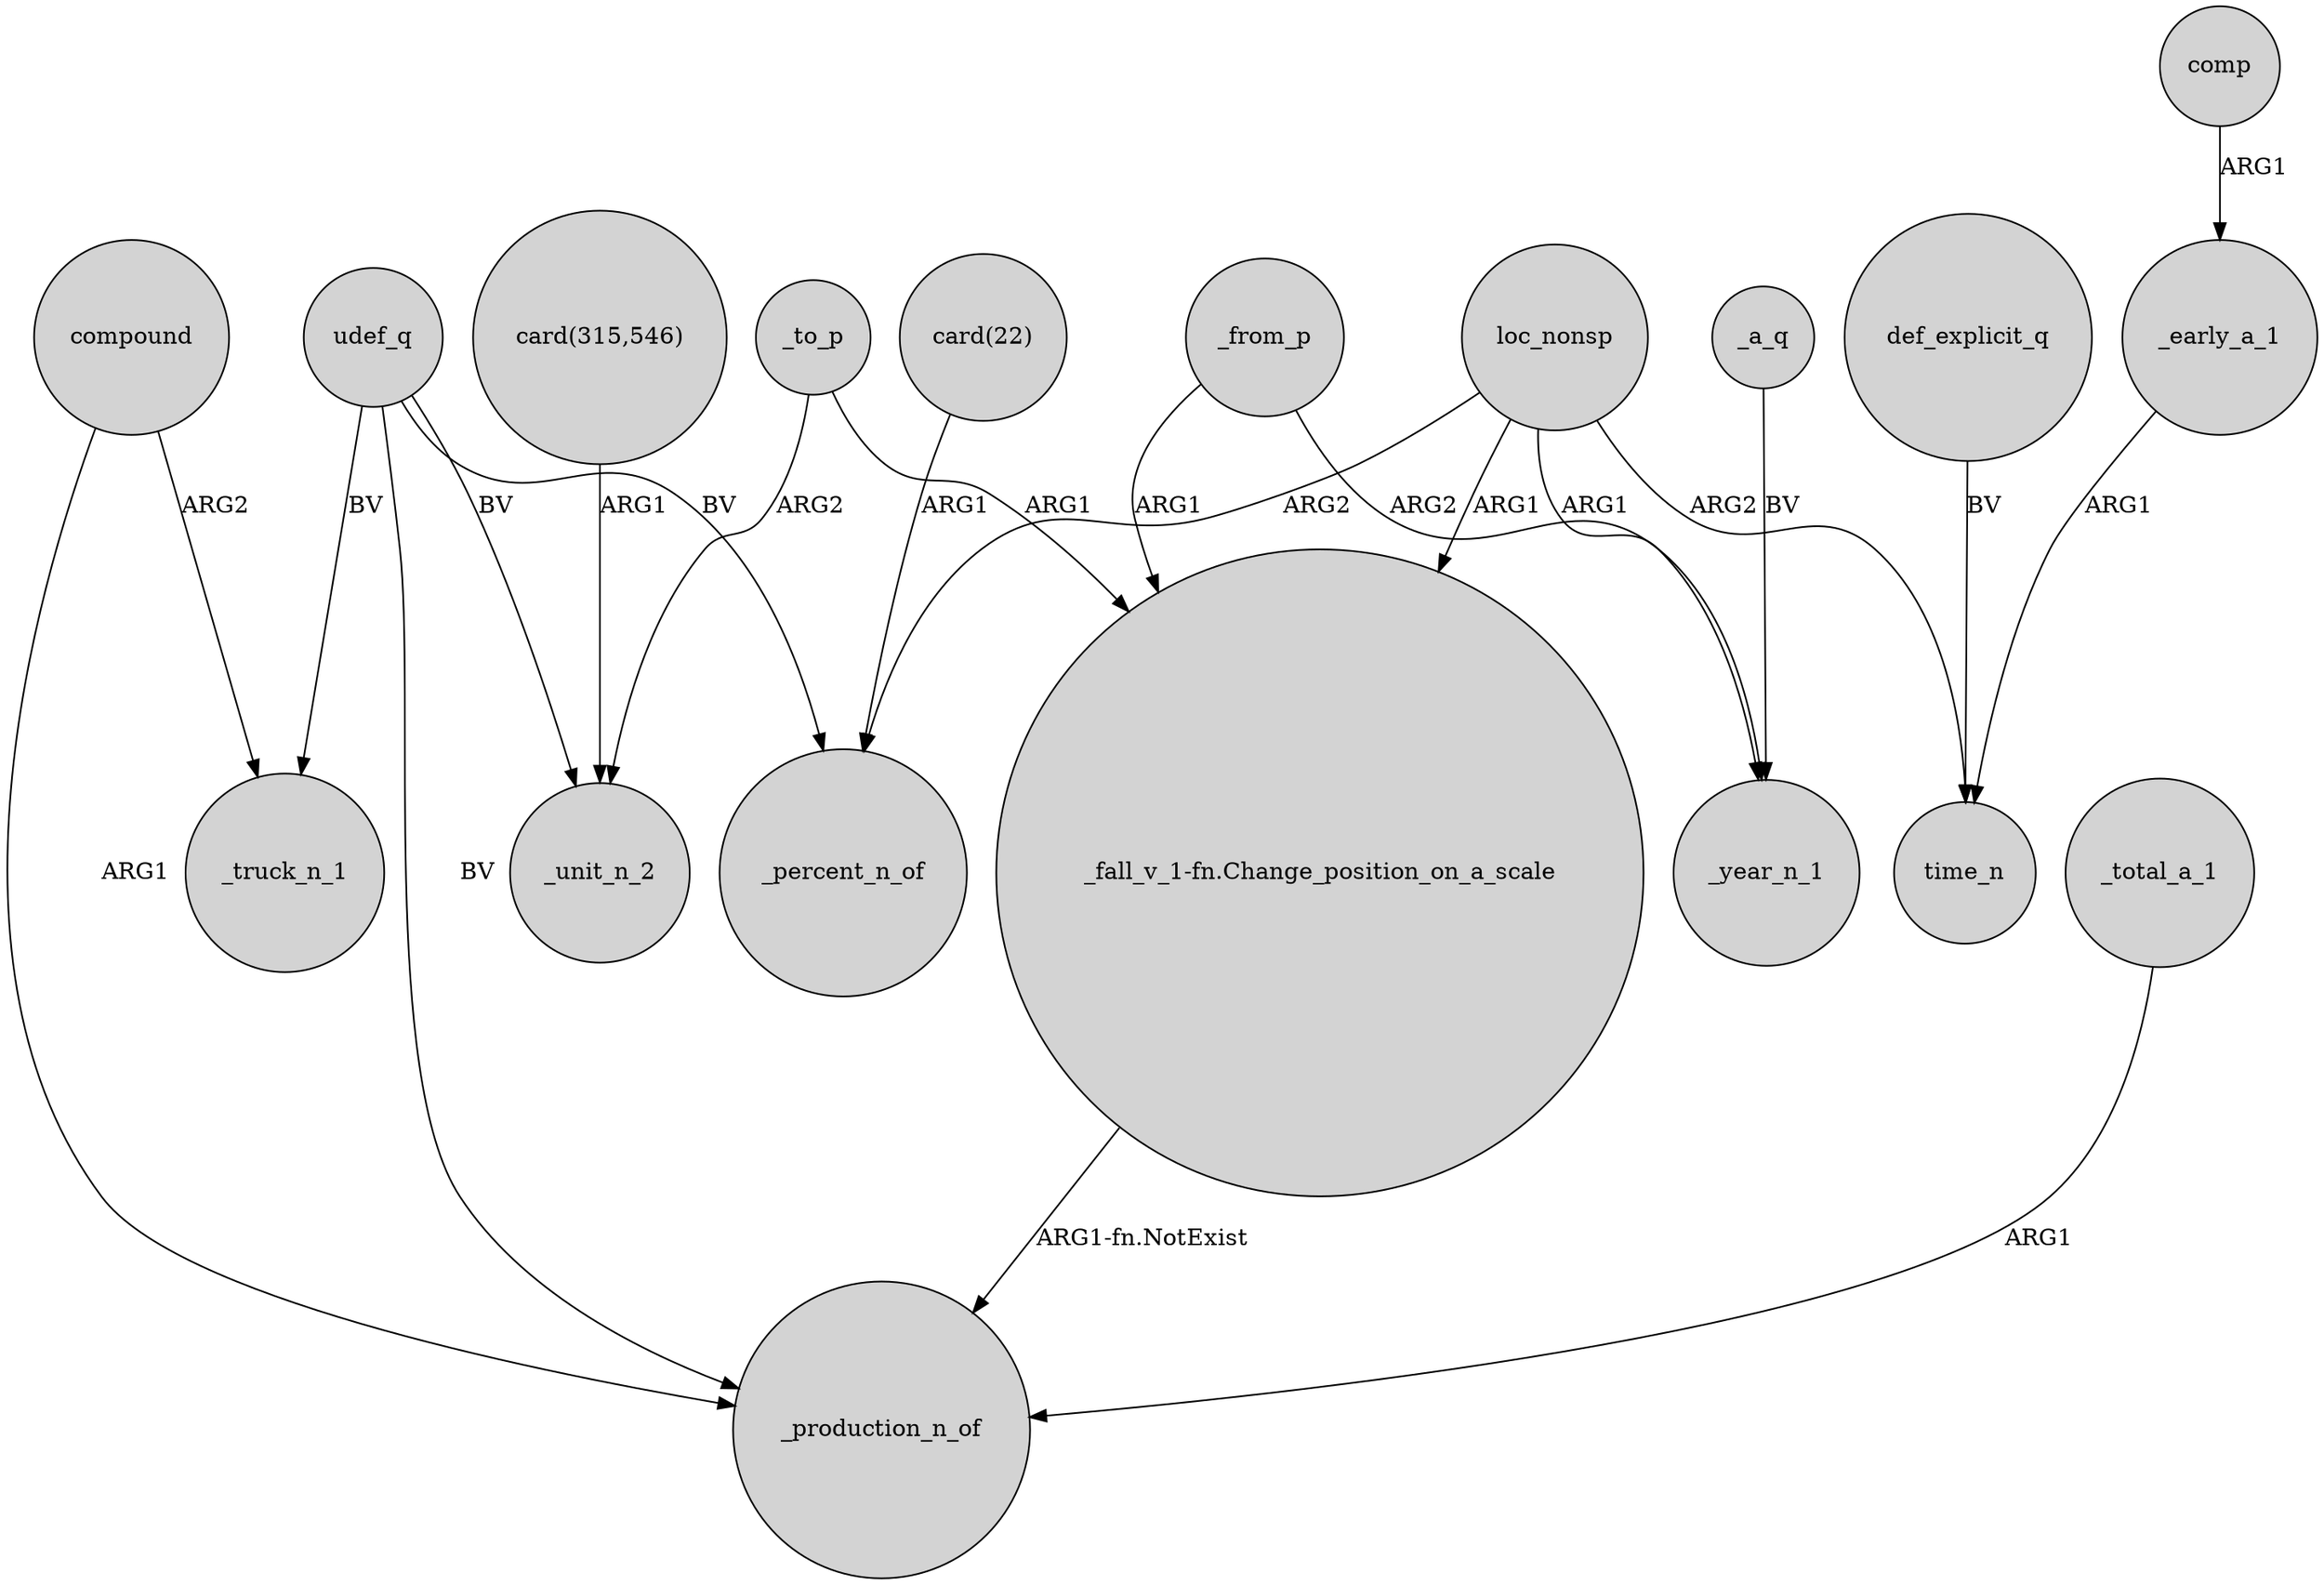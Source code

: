 digraph {
	node [shape=circle style=filled]
	udef_q -> _production_n_of [label=BV]
	_to_p -> _unit_n_2 [label=ARG2]
	compound -> _production_n_of [label=ARG1]
	_from_p -> "_fall_v_1-fn.Change_position_on_a_scale" [label=ARG1]
	def_explicit_q -> time_n [label=BV]
	loc_nonsp -> _year_n_1 [label=ARG1]
	loc_nonsp -> "_fall_v_1-fn.Change_position_on_a_scale" [label=ARG1]
	_from_p -> _year_n_1 [label=ARG2]
	loc_nonsp -> time_n [label=ARG2]
	udef_q -> _truck_n_1 [label=BV]
	loc_nonsp -> _percent_n_of [label=ARG2]
	compound -> _truck_n_1 [label=ARG2]
	_to_p -> "_fall_v_1-fn.Change_position_on_a_scale" [label=ARG1]
	_early_a_1 -> time_n [label=ARG1]
	_total_a_1 -> _production_n_of [label=ARG1]
	"_fall_v_1-fn.Change_position_on_a_scale" -> _production_n_of [label="ARG1-fn.NotExist"]
	"card(315,546)" -> _unit_n_2 [label=ARG1]
	_a_q -> _year_n_1 [label=BV]
	udef_q -> _percent_n_of [label=BV]
	udef_q -> _unit_n_2 [label=BV]
	comp -> _early_a_1 [label=ARG1]
	"card(22)" -> _percent_n_of [label=ARG1]
}
